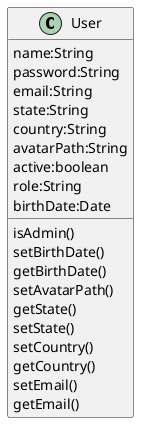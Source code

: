 @startuml
class User{
	name:String
	password:String
	email:String
	state:String
	country:String
	avatarPath:String
	active:boolean
	role:String
	birthDate:Date
	isAdmin()
	setBirthDate()
	getBirthDate()
	setAvatarPath()
	getState()
	setState()
	setCountry()
	getCountry()
	setEmail()
	getEmail()
}
@enduml